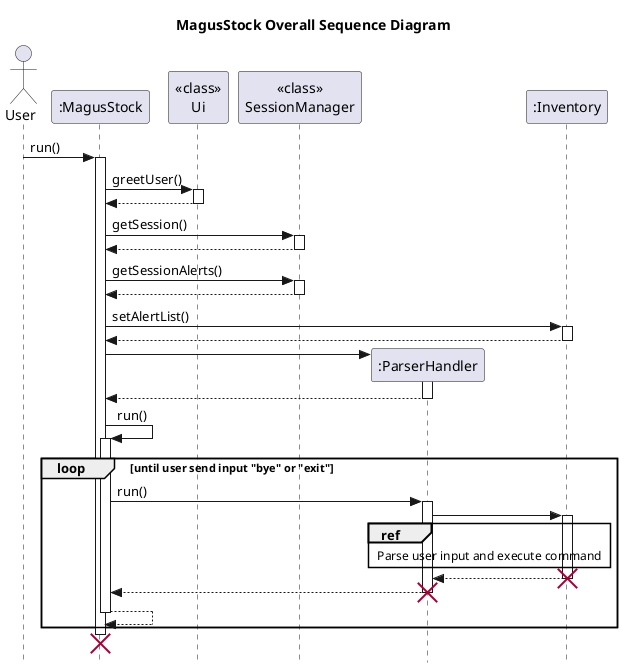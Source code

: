 
@startuml
title MagusStock Overall Sequence Diagram

skinparam style strictuml
actor User
participant ":MagusStock"
participant "<<class>>\nUi"
participant "<<class>>\nSessionManager"
participant ":ParserHandler"
participant ":Inventory"
User -> ":MagusStock": run()
activate ":MagusStock"
":MagusStock" -> "<<class>>\nUi": greetUser()
activate "<<class>>\nUi"
"<<class>>\nUi" --> ":MagusStock":
deactivate "<<class>>\nUi"
":MagusStock" -> "<<class>>\nSessionManager": getSession()
activate "<<class>>\nSessionManager"
"<<class>>\nSessionManager" --> ":MagusStock":
deactivate "<<class>>\nSessionManager"
":MagusStock" -> "<<class>>\nSessionManager": getSessionAlerts()
activate "<<class>>\nSessionManager"
"<<class>>\nSessionManager" --> ":MagusStock":
deactivate "<<class>>\nSessionManager"
":MagusStock" -> ":Inventory": setAlertList()
activate ":Inventory"
":Inventory" --> ":MagusStock":
deactivate ":Inventory"
":MagusStock" -> ":ParserHandler"**:
activate ":ParserHandler"
":ParserHandler" --> ":MagusStock":
deactivate ":ParserHandler"
":MagusStock" -> ":MagusStock": run()
activate ":MagusStock"
loop until user send input "bye" or "exit"
":MagusStock" -> ":ParserHandler": run()
activate ":ParserHandler"
":ParserHandler" -> ":Inventory":
activate ":Inventory"
ref over ":ParserHandler", ":Inventory": Parse user input and execute command
":Inventory" --> ":ParserHandler":
destroy ":Inventory"
deactivate ":Inventory"
":ParserHandler" --> ":MagusStock":
deactivate ":ParserHandler"
destroy ":ParserHandler"
":MagusStock" --> ":MagusStock":
deactivate ":MagusStock"
end
destroy ":MagusStock"


@enduml
